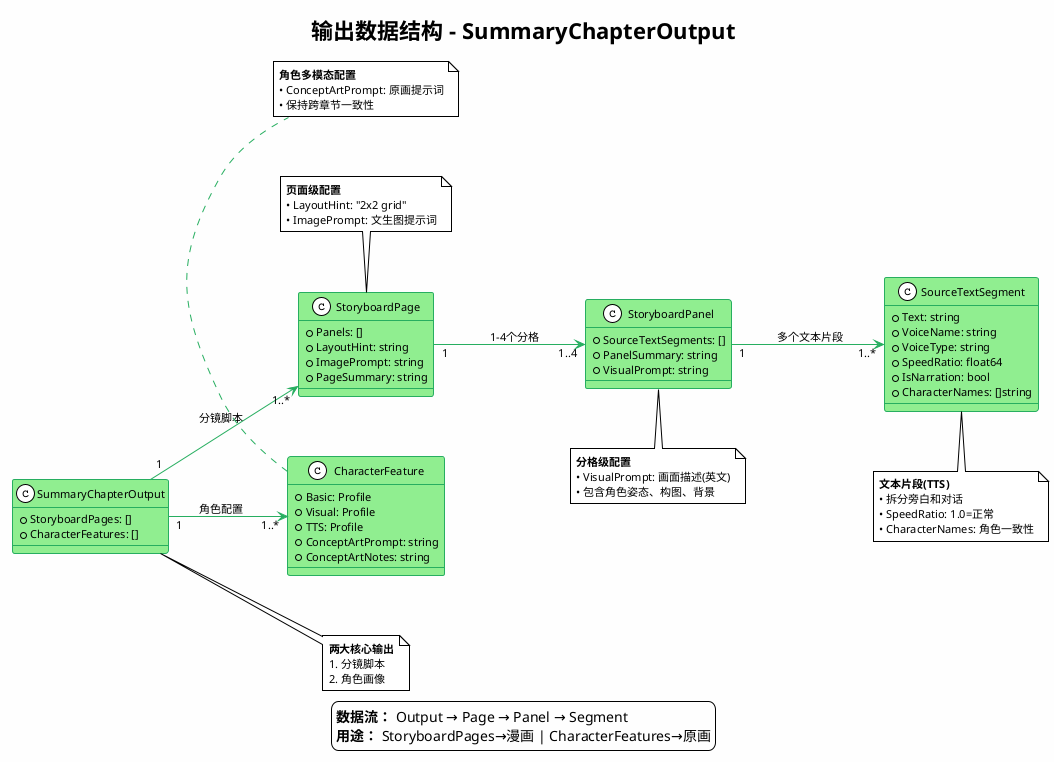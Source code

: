 @startuml 输出数据结构 - SummaryChapterOutput

!theme plain
skinparam backgroundColor #FEFEFE
skinparam defaultFontSize 11
skinparam nodesep 60
skinparam ranksep 60
left to right direction

skinparam class {
    BackgroundColor LightGreen
    BorderColor #27AE60
    ArrowColor #27AE60
}

title 输出数据结构 - SummaryChapterOutput

class SummaryChapterOutput {
    + StoryboardPages: []
    + CharacterFeatures: []
}

together {
    class StoryboardPage {
        + Panels: []
        + LayoutHint: string
        + ImagePrompt: string
        + PageSummary: string
    }
    
    class CharacterFeature {
        + Basic: Profile
        + Visual: Profile
        + TTS: Profile
        + ConceptArtPrompt: string
        + ConceptArtNotes: string
    }
}

class StoryboardPanel {
    + SourceTextSegments: []
    + PanelSummary: string
    + VisualPrompt: string
}

class SourceTextSegment {
    + Text: string
    + VoiceName: string
    + VoiceType: string
    + SpeedRatio: float64
    + IsNarration: bool
    + CharacterNames: []string
}

SummaryChapterOutput "1" --> "1..*" StoryboardPage : 分镜脚本
SummaryChapterOutput "1" --> "1..*" CharacterFeature : 角色配置

StoryboardPage "1" --> "1..4" StoryboardPanel : 1-4个分格
StoryboardPanel "1" --> "1..*" SourceTextSegment : 多个文本片段

note right of SummaryChapterOutput
<b>两大核心输出</b>
1. 分镜脚本
2. 角色画像
end note

note bottom of StoryboardPage
<b>页面级配置</b>
• LayoutHint: "2x2 grid"
• ImagePrompt: 文生图提示词
end note

note bottom of StoryboardPanel
<b>分格级配置</b>
• VisualPrompt: 画面描述(英文)
• 包含角色姿态、构图、背景
end note

note bottom of SourceTextSegment
<b>文本片段(TTS)</b>
• 拆分旁白和对话
• SpeedRatio: 1.0=正常
• CharacterNames: 角色一致性
end note

note bottom of CharacterFeature
<b>角色多模态配置</b>
• ConceptArtPrompt: 原画提示词
• 保持跨章节一致性
end note

legend bottom
<b>数据流：</b> Output → Page → Panel → Segment
<b>用途：</b> StoryboardPages→漫画 | CharacterFeatures→原画
end legend

@enduml
